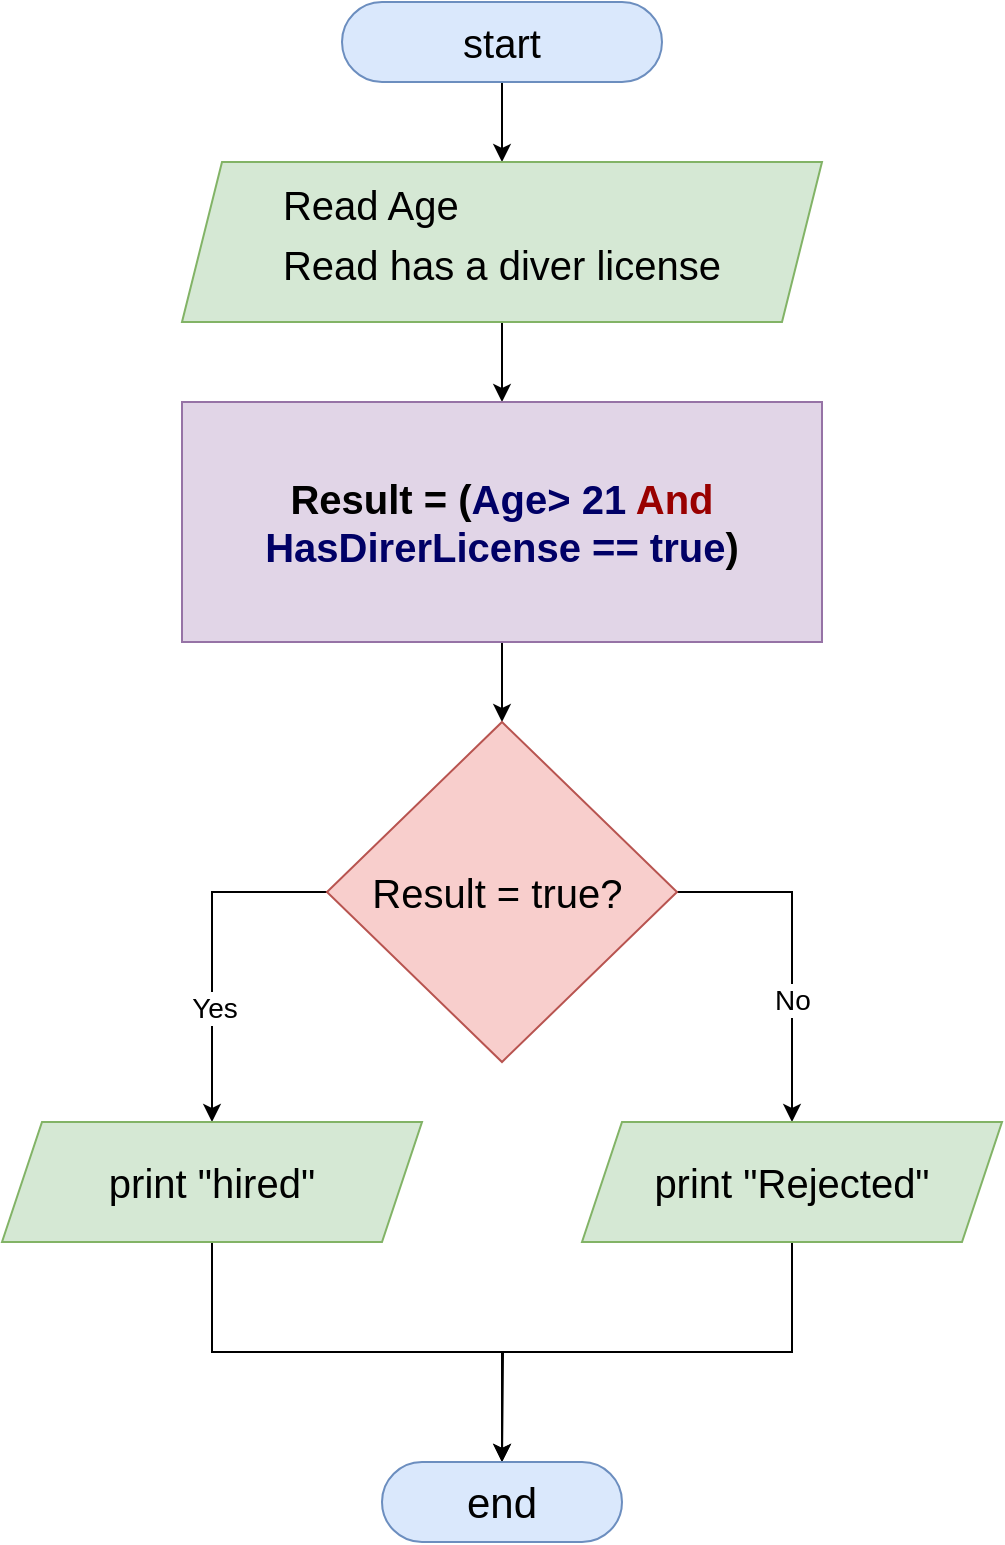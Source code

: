 <mxfile version="22.1.21" type="device">
  <diagram id="C5RBs43oDa-KdzZeNtuy" name="Page-1">
    <mxGraphModel dx="864" dy="516" grid="1" gridSize="10" guides="1" tooltips="1" connect="1" arrows="1" fold="1" page="1" pageScale="1" pageWidth="827" pageHeight="1169" math="0" shadow="0">
      <root>
        <mxCell id="WIyWlLk6GJQsqaUBKTNV-0" />
        <mxCell id="WIyWlLk6GJQsqaUBKTNV-1" parent="WIyWlLk6GJQsqaUBKTNV-0" />
        <mxCell id="3XRoCKfG7liCehZZLe6Q-2" style="edgeStyle=orthogonalEdgeStyle;rounded=0;orthogonalLoop=1;jettySize=auto;html=1;exitX=0.5;exitY=1;exitDx=0;exitDy=0;entryX=0.5;entryY=0;entryDx=0;entryDy=0;" edge="1" parent="WIyWlLk6GJQsqaUBKTNV-1" source="3XRoCKfG7liCehZZLe6Q-0" target="3XRoCKfG7liCehZZLe6Q-1">
          <mxGeometry relative="1" as="geometry" />
        </mxCell>
        <mxCell id="3XRoCKfG7liCehZZLe6Q-0" value="&lt;font style=&quot;font-size: 20px;&quot;&gt;start&lt;/font&gt;" style="rounded=1;whiteSpace=wrap;html=1;fontSize=12;glass=0;strokeWidth=1;shadow=0;arcSize=50;fillColor=#dae8fc;strokeColor=#6c8ebf;" vertex="1" parent="WIyWlLk6GJQsqaUBKTNV-1">
          <mxGeometry x="320" y="120" width="160" height="40" as="geometry" />
        </mxCell>
        <mxCell id="3XRoCKfG7liCehZZLe6Q-4" style="edgeStyle=orthogonalEdgeStyle;rounded=0;orthogonalLoop=1;jettySize=auto;html=1;exitX=0.5;exitY=1;exitDx=0;exitDy=0;entryX=0.5;entryY=0;entryDx=0;entryDy=0;" edge="1" parent="WIyWlLk6GJQsqaUBKTNV-1" source="3XRoCKfG7liCehZZLe6Q-1" target="3XRoCKfG7liCehZZLe6Q-3">
          <mxGeometry relative="1" as="geometry" />
        </mxCell>
        <mxCell id="3XRoCKfG7liCehZZLe6Q-1" value="&lt;div style=&quot;text-align: left; line-height: 160%;&quot;&gt;&lt;span style=&quot;font-size: 20px; background-color: initial;&quot;&gt;Read Age&lt;/span&gt;&lt;/div&gt;&lt;font style=&quot;font-size: 20px;&quot;&gt;&lt;div style=&quot;text-align: left; line-height: 160%;&quot;&gt;&lt;span style=&quot;background-color: initial;&quot;&gt;Read has a diver license&lt;/span&gt;&lt;/div&gt;&lt;/font&gt;" style="shape=parallelogram;perimeter=parallelogramPerimeter;whiteSpace=wrap;html=1;fixedSize=1;fillColor=#d5e8d4;strokeColor=#82b366;" vertex="1" parent="WIyWlLk6GJQsqaUBKTNV-1">
          <mxGeometry x="240" y="200" width="320" height="80" as="geometry" />
        </mxCell>
        <mxCell id="3XRoCKfG7liCehZZLe6Q-6" style="edgeStyle=orthogonalEdgeStyle;rounded=0;orthogonalLoop=1;jettySize=auto;html=1;exitX=0.5;exitY=1;exitDx=0;exitDy=0;entryX=0.5;entryY=0;entryDx=0;entryDy=0;" edge="1" parent="WIyWlLk6GJQsqaUBKTNV-1" source="3XRoCKfG7liCehZZLe6Q-3" target="3XRoCKfG7liCehZZLe6Q-5">
          <mxGeometry relative="1" as="geometry" />
        </mxCell>
        <mxCell id="3XRoCKfG7liCehZZLe6Q-3" value="&lt;h3&gt;&lt;font style=&quot;font-size: 20px;&quot;&gt;Result = (&lt;font color=&quot;#000066&quot;&gt;Age&amp;gt; 21&lt;/font&gt; &lt;font color=&quot;#990000&quot;&gt;And&lt;/font&gt; &lt;font color=&quot;#000066&quot;&gt;HasDirerLicense == true&lt;/font&gt;)&lt;/font&gt;&lt;/h3&gt;" style="rounded=0;whiteSpace=wrap;html=1;fillColor=#e1d5e7;strokeColor=#9673a6;" vertex="1" parent="WIyWlLk6GJQsqaUBKTNV-1">
          <mxGeometry x="240" y="320" width="320" height="120" as="geometry" />
        </mxCell>
        <mxCell id="3XRoCKfG7liCehZZLe6Q-9" style="edgeStyle=orthogonalEdgeStyle;rounded=0;orthogonalLoop=1;jettySize=auto;html=1;exitX=1;exitY=0.5;exitDx=0;exitDy=0;entryX=0.5;entryY=0;entryDx=0;entryDy=0;" edge="1" parent="WIyWlLk6GJQsqaUBKTNV-1" source="3XRoCKfG7liCehZZLe6Q-5" target="3XRoCKfG7liCehZZLe6Q-8">
          <mxGeometry relative="1" as="geometry" />
        </mxCell>
        <mxCell id="3XRoCKfG7liCehZZLe6Q-10" value="No" style="edgeLabel;html=1;align=center;verticalAlign=middle;resizable=0;points=[];fontSize=14;" vertex="1" connectable="0" parent="3XRoCKfG7liCehZZLe6Q-9">
          <mxGeometry x="0.293" relative="1" as="geometry">
            <mxPoint as="offset" />
          </mxGeometry>
        </mxCell>
        <mxCell id="3XRoCKfG7liCehZZLe6Q-11" style="edgeStyle=orthogonalEdgeStyle;rounded=0;orthogonalLoop=1;jettySize=auto;html=1;exitX=0;exitY=0.5;exitDx=0;exitDy=0;" edge="1" parent="WIyWlLk6GJQsqaUBKTNV-1" source="3XRoCKfG7liCehZZLe6Q-5" target="3XRoCKfG7liCehZZLe6Q-7">
          <mxGeometry relative="1" as="geometry" />
        </mxCell>
        <mxCell id="3XRoCKfG7liCehZZLe6Q-12" value="Yes" style="edgeLabel;html=1;align=center;verticalAlign=middle;resizable=0;points=[];fontSize=14;" vertex="1" connectable="0" parent="3XRoCKfG7liCehZZLe6Q-11">
          <mxGeometry x="0.328" y="1" relative="1" as="geometry">
            <mxPoint y="1" as="offset" />
          </mxGeometry>
        </mxCell>
        <mxCell id="3XRoCKfG7liCehZZLe6Q-5" value="&lt;font style=&quot;font-size: 20px;&quot;&gt;&lt;font style=&quot;font-size: 20px;&quot;&gt;R&lt;/font&gt;esult = true?&amp;nbsp;&lt;/font&gt;" style="rhombus;whiteSpace=wrap;html=1;fillColor=#f8cecc;strokeColor=#b85450;" vertex="1" parent="WIyWlLk6GJQsqaUBKTNV-1">
          <mxGeometry x="312.5" y="480" width="175" height="170" as="geometry" />
        </mxCell>
        <mxCell id="3XRoCKfG7liCehZZLe6Q-19" style="edgeStyle=orthogonalEdgeStyle;rounded=0;orthogonalLoop=1;jettySize=auto;html=1;exitX=0.5;exitY=1;exitDx=0;exitDy=0;" edge="1" parent="WIyWlLk6GJQsqaUBKTNV-1" source="3XRoCKfG7liCehZZLe6Q-7">
          <mxGeometry relative="1" as="geometry">
            <mxPoint x="400" y="850" as="targetPoint" />
          </mxGeometry>
        </mxCell>
        <mxCell id="3XRoCKfG7liCehZZLe6Q-7" value="&lt;font style=&quot;font-size: 20px;&quot;&gt;print &quot;hired&quot;&lt;/font&gt;" style="shape=parallelogram;perimeter=parallelogramPerimeter;whiteSpace=wrap;html=1;fixedSize=1;fillColor=#d5e8d4;strokeColor=#82b366;" vertex="1" parent="WIyWlLk6GJQsqaUBKTNV-1">
          <mxGeometry x="150" y="680" width="210" height="60" as="geometry" />
        </mxCell>
        <mxCell id="3XRoCKfG7liCehZZLe6Q-18" style="edgeStyle=orthogonalEdgeStyle;rounded=0;orthogonalLoop=1;jettySize=auto;html=1;exitX=0.5;exitY=1;exitDx=0;exitDy=0;entryX=0.5;entryY=0;entryDx=0;entryDy=0;" edge="1" parent="WIyWlLk6GJQsqaUBKTNV-1" source="3XRoCKfG7liCehZZLe6Q-8" target="3XRoCKfG7liCehZZLe6Q-17">
          <mxGeometry relative="1" as="geometry" />
        </mxCell>
        <mxCell id="3XRoCKfG7liCehZZLe6Q-8" value="&lt;font style=&quot;font-size: 20px;&quot;&gt;print &quot;Rejected&quot;&lt;/font&gt;" style="shape=parallelogram;perimeter=parallelogramPerimeter;whiteSpace=wrap;html=1;fixedSize=1;fillColor=#d5e8d4;strokeColor=#82b366;" vertex="1" parent="WIyWlLk6GJQsqaUBKTNV-1">
          <mxGeometry x="440" y="680" width="210" height="60" as="geometry" />
        </mxCell>
        <mxCell id="3XRoCKfG7liCehZZLe6Q-17" value="&lt;font style=&quot;font-size: 21px;&quot;&gt;end&lt;/font&gt;" style="rounded=1;whiteSpace=wrap;html=1;arcSize=50;fillColor=#dae8fc;strokeColor=#6c8ebf;" vertex="1" parent="WIyWlLk6GJQsqaUBKTNV-1">
          <mxGeometry x="340" y="850" width="120" height="40" as="geometry" />
        </mxCell>
      </root>
    </mxGraphModel>
  </diagram>
</mxfile>
